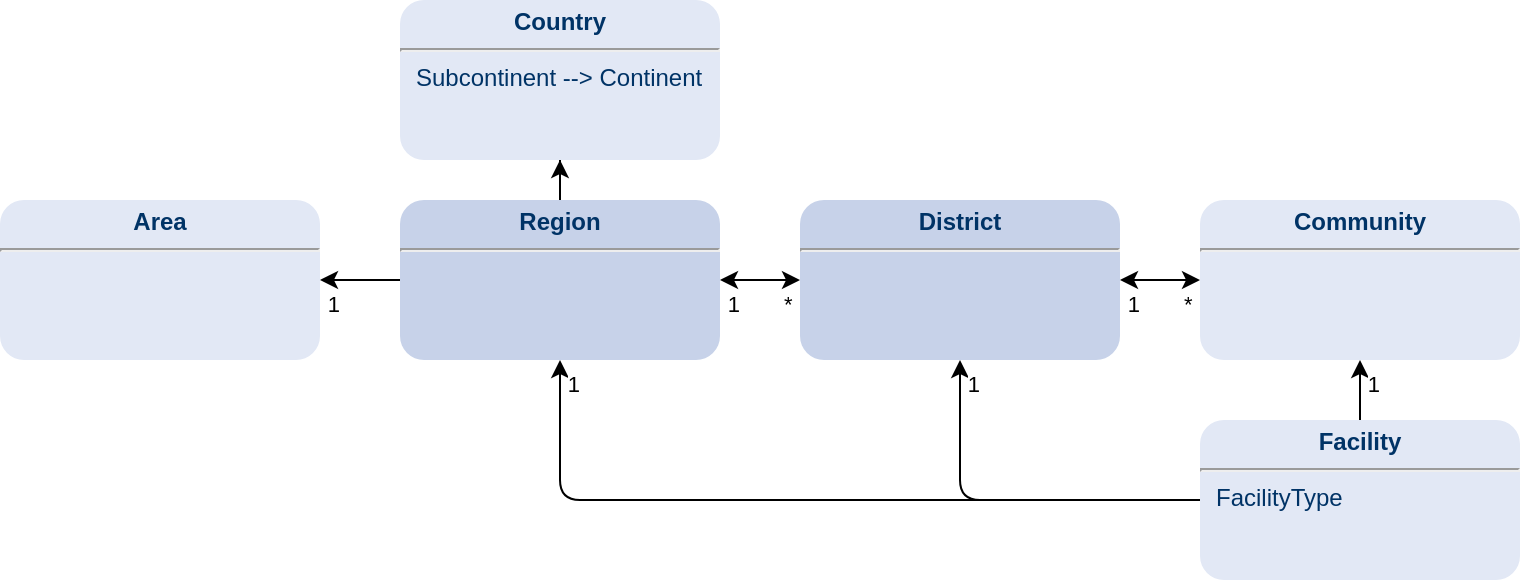 <mxfile version="20.4.0" type="device"><diagram id="3otBw4WY1F9JUYCUnXQR" name="Seite-1"><mxGraphModel dx="1422" dy="752" grid="1" gridSize="10" guides="1" tooltips="1" connect="1" arrows="1" fold="1" page="1" pageScale="1" pageWidth="827" pageHeight="1169" math="0" shadow="0"><root><mxCell id="0"/><mxCell id="1" parent="0"/><mxCell id="sUHIJMvsawrm-rF5vCnu-72" value="" style="edgeStyle=orthogonalEdgeStyle;rounded=0;orthogonalLoop=1;jettySize=auto;html=1;" edge="1" parent="1" source="sUHIJMvsawrm-rF5vCnu-73" target="sUHIJMvsawrm-rF5vCnu-92"><mxGeometry relative="1" as="geometry"/></mxCell><mxCell id="sUHIJMvsawrm-rF5vCnu-73" value="&lt;p style=&quot;margin: 4px 0px 0px ; text-align: center&quot;&gt;&lt;strong&gt;Region&lt;/strong&gt;&lt;/p&gt;&lt;hr&gt;&lt;p style=&quot;margin: 0px ; margin-left: 8px&quot;&gt;&lt;br&gt;&lt;/p&gt;" style="verticalAlign=top;align=left;overflow=fill;fontSize=12;fontFamily=Helvetica;html=1;strokeColor=none;shadow=0;fillColor=#C7D2E9;fontColor=#003366;rounded=1;" vertex="1" parent="1"><mxGeometry x="280" y="280" width="160" height="80" as="geometry"/></mxCell><mxCell id="sUHIJMvsawrm-rF5vCnu-74" value="&lt;p style=&quot;margin: 4px 0px 0px ; text-align: center&quot;&gt;&lt;strong&gt;District&lt;/strong&gt;&lt;/p&gt;&lt;hr&gt;&lt;p style=&quot;margin: 0px ; margin-left: 8px&quot;&gt;&lt;br&gt;&lt;/p&gt;" style="verticalAlign=top;align=left;overflow=fill;fontSize=12;fontFamily=Helvetica;html=1;strokeColor=none;shadow=0;fillColor=#C7D2E9;fontColor=#003366;rounded=1;" vertex="1" parent="1"><mxGeometry x="480" y="280" width="160" height="80" as="geometry"/></mxCell><mxCell id="sUHIJMvsawrm-rF5vCnu-75" value="&lt;p style=&quot;margin: 4px 0px 0px ; text-align: center&quot;&gt;&lt;strong&gt;Community&lt;/strong&gt;&lt;/p&gt;&lt;hr&gt;&lt;p style=&quot;margin: 0px ; margin-left: 8px&quot;&gt;&lt;br&gt;&lt;/p&gt;" style="verticalAlign=top;align=left;overflow=fill;fontSize=12;fontFamily=Helvetica;html=1;strokeColor=none;shadow=0;fillColor=#E2E8F5;fontColor=#003366;rounded=1;" vertex="1" parent="1"><mxGeometry x="680" y="280" width="160" height="80" as="geometry"/></mxCell><mxCell id="sUHIJMvsawrm-rF5vCnu-76" value="&lt;p style=&quot;margin: 4px 0px 0px ; text-align: center&quot;&gt;&lt;strong&gt;Facility&lt;/strong&gt;&lt;/p&gt;&lt;hr&gt;&lt;p style=&quot;margin: 0px ; margin-left: 8px&quot;&gt;FacilityType&lt;/p&gt;" style="verticalAlign=top;align=left;overflow=fill;fontSize=12;fontFamily=Helvetica;html=1;strokeColor=none;shadow=0;fillColor=#E2E8F5;fontColor=#003366;rounded=1;" vertex="1" parent="1"><mxGeometry x="680" y="390" width="160" height="80" as="geometry"/></mxCell><mxCell id="sUHIJMvsawrm-rF5vCnu-77" value="&lt;p style=&quot;margin: 4px 0px 0px ; text-align: center&quot;&gt;&lt;strong&gt;Area&lt;/strong&gt;&lt;/p&gt;&lt;hr&gt;&lt;p style=&quot;margin: 0px ; margin-left: 8px&quot;&gt;&lt;br&gt;&lt;/p&gt;" style="verticalAlign=top;align=left;overflow=fill;fontSize=12;fontFamily=Helvetica;html=1;strokeColor=none;shadow=0;fillColor=#E2E8F5;fontColor=#003366;rounded=1;" vertex="1" parent="1"><mxGeometry x="80" y="280" width="160" height="80" as="geometry"/></mxCell><mxCell id="sUHIJMvsawrm-rF5vCnu-78" value="" style="endArrow=classic;html=1;edgeStyle=orthogonalEdgeStyle;fontColor=#003366;endSize=6;endFill=1;startArrow=none;startFill=0;verticalAlign=top;fontStyle=0;entryX=1;entryY=0.5;entryDx=0;entryDy=0;exitX=0;exitY=0.5;exitDx=0;exitDy=0;" edge="1" parent="1" source="sUHIJMvsawrm-rF5vCnu-73" target="sUHIJMvsawrm-rF5vCnu-77"><mxGeometry relative="1" as="geometry"><mxPoint x="350" y="530.0" as="sourcePoint"/><mxPoint x="270" y="360" as="targetPoint"/></mxGeometry></mxCell><mxCell id="sUHIJMvsawrm-rF5vCnu-79" value="1" style="edgeLabel;resizable=0;html=1;align=right;verticalAlign=bottom;" connectable="0" vertex="1" parent="sUHIJMvsawrm-rF5vCnu-78"><mxGeometry x="1" relative="1" as="geometry"><mxPoint x="10" y="20" as="offset"/></mxGeometry></mxCell><mxCell id="sUHIJMvsawrm-rF5vCnu-80" value="" style="endArrow=classic;html=1;edgeStyle=orthogonalEdgeStyle;fontColor=#003366;endSize=6;endFill=1;startArrow=classic;startFill=1;verticalAlign=top;fontStyle=0;entryX=1;entryY=0.5;entryDx=0;entryDy=0;exitX=0;exitY=0.5;exitDx=0;exitDy=0;" edge="1" parent="1" source="sUHIJMvsawrm-rF5vCnu-74" target="sUHIJMvsawrm-rF5vCnu-73"><mxGeometry relative="1" as="geometry"><mxPoint x="520" y="830.0" as="sourcePoint"/><mxPoint x="440" y="660" as="targetPoint"/></mxGeometry></mxCell><mxCell id="sUHIJMvsawrm-rF5vCnu-81" value="*" style="edgeLabel;resizable=0;html=1;align=left;verticalAlign=bottom;" connectable="0" vertex="1" parent="sUHIJMvsawrm-rF5vCnu-80"><mxGeometry x="-1" relative="1" as="geometry"><mxPoint x="-10" y="20" as="offset"/></mxGeometry></mxCell><mxCell id="sUHIJMvsawrm-rF5vCnu-82" value="1" style="edgeLabel;resizable=0;html=1;align=right;verticalAlign=bottom;" connectable="0" vertex="1" parent="sUHIJMvsawrm-rF5vCnu-80"><mxGeometry x="1" relative="1" as="geometry"><mxPoint x="10" y="20" as="offset"/></mxGeometry></mxCell><mxCell id="sUHIJMvsawrm-rF5vCnu-83" value="" style="endArrow=classic;html=1;edgeStyle=orthogonalEdgeStyle;fontColor=#003366;endSize=6;endFill=1;startArrow=classic;startFill=1;verticalAlign=top;fontStyle=0;exitX=0;exitY=0.5;exitDx=0;exitDy=0;" edge="1" parent="1" source="sUHIJMvsawrm-rF5vCnu-75"><mxGeometry relative="1" as="geometry"><mxPoint x="490" y="330" as="sourcePoint"/><mxPoint x="640" y="320" as="targetPoint"/></mxGeometry></mxCell><mxCell id="sUHIJMvsawrm-rF5vCnu-84" value="*" style="edgeLabel;resizable=0;html=1;align=left;verticalAlign=bottom;" connectable="0" vertex="1" parent="sUHIJMvsawrm-rF5vCnu-83"><mxGeometry x="-1" relative="1" as="geometry"><mxPoint x="-10" y="20" as="offset"/></mxGeometry></mxCell><mxCell id="sUHIJMvsawrm-rF5vCnu-85" value="1" style="edgeLabel;resizable=0;html=1;align=right;verticalAlign=bottom;" connectable="0" vertex="1" parent="sUHIJMvsawrm-rF5vCnu-83"><mxGeometry x="1" relative="1" as="geometry"><mxPoint x="10" y="20" as="offset"/></mxGeometry></mxCell><mxCell id="sUHIJMvsawrm-rF5vCnu-86" value="" style="endArrow=classic;html=1;edgeStyle=orthogonalEdgeStyle;fontColor=#003366;endSize=6;endFill=1;startArrow=none;startFill=0;verticalAlign=top;fontStyle=0;exitX=0;exitY=0.5;exitDx=0;exitDy=0;entryX=0.5;entryY=1;entryDx=0;entryDy=0;" edge="1" parent="1" source="sUHIJMvsawrm-rF5vCnu-76" target="sUHIJMvsawrm-rF5vCnu-74"><mxGeometry relative="1" as="geometry"><mxPoint x="500" y="340" as="sourcePoint"/><mxPoint x="840" y="320" as="targetPoint"/></mxGeometry></mxCell><mxCell id="sUHIJMvsawrm-rF5vCnu-87" value="1" style="edgeLabel;resizable=0;html=1;align=right;verticalAlign=bottom;" connectable="0" vertex="1" parent="sUHIJMvsawrm-rF5vCnu-86"><mxGeometry x="1" relative="1" as="geometry"><mxPoint x="10" y="20" as="offset"/></mxGeometry></mxCell><mxCell id="sUHIJMvsawrm-rF5vCnu-88" value="" style="endArrow=classic;html=1;edgeStyle=orthogonalEdgeStyle;fontColor=#003366;endSize=6;endFill=1;startArrow=none;startFill=0;verticalAlign=top;fontStyle=0;exitX=0;exitY=0.5;exitDx=0;exitDy=0;entryX=0.5;entryY=1;entryDx=0;entryDy=0;" edge="1" parent="1" source="sUHIJMvsawrm-rF5vCnu-76" target="sUHIJMvsawrm-rF5vCnu-73"><mxGeometry relative="1" as="geometry"><mxPoint x="690" y="440" as="sourcePoint"/><mxPoint x="570" y="370" as="targetPoint"/></mxGeometry></mxCell><mxCell id="sUHIJMvsawrm-rF5vCnu-89" value="1" style="edgeLabel;resizable=0;html=1;align=right;verticalAlign=bottom;" connectable="0" vertex="1" parent="sUHIJMvsawrm-rF5vCnu-88"><mxGeometry x="1" relative="1" as="geometry"><mxPoint x="10" y="20" as="offset"/></mxGeometry></mxCell><mxCell id="sUHIJMvsawrm-rF5vCnu-90" value="" style="endArrow=classic;html=1;edgeStyle=orthogonalEdgeStyle;fontColor=#003366;endSize=6;endFill=1;startArrow=none;startFill=0;verticalAlign=top;fontStyle=0;exitX=0.5;exitY=0;exitDx=0;exitDy=0;entryX=0.5;entryY=1;entryDx=0;entryDy=0;" edge="1" parent="1" source="sUHIJMvsawrm-rF5vCnu-76" target="sUHIJMvsawrm-rF5vCnu-75"><mxGeometry relative="1" as="geometry"><mxPoint x="700" y="450" as="sourcePoint"/><mxPoint x="580" y="380" as="targetPoint"/></mxGeometry></mxCell><mxCell id="sUHIJMvsawrm-rF5vCnu-91" value="1" style="edgeLabel;resizable=0;html=1;align=right;verticalAlign=bottom;" connectable="0" vertex="1" parent="sUHIJMvsawrm-rF5vCnu-90"><mxGeometry x="1" relative="1" as="geometry"><mxPoint x="10" y="20" as="offset"/></mxGeometry></mxCell><mxCell id="sUHIJMvsawrm-rF5vCnu-92" value="&lt;p style=&quot;margin: 4px 0px 0px ; text-align: center&quot;&gt;&lt;strong&gt;Country&lt;/strong&gt;&lt;/p&gt;&lt;hr&gt;&lt;p style=&quot;margin: 0px ; margin-left: 8px&quot;&gt;Subcontinent --&amp;gt; Continent&lt;br&gt;&lt;/p&gt;" style="verticalAlign=top;align=left;overflow=fill;fontSize=12;fontFamily=Helvetica;html=1;strokeColor=none;shadow=0;fillColor=#E2E8F5;fontColor=#003366;rounded=1;" vertex="1" parent="1"><mxGeometry x="280" y="180" width="160" height="80" as="geometry"/></mxCell></root></mxGraphModel></diagram></mxfile>